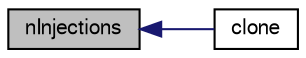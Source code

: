 digraph "nInjections"
{
  bgcolor="transparent";
  edge [fontname="FreeSans",fontsize="10",labelfontname="FreeSans",labelfontsize="10"];
  node [fontname="FreeSans",fontsize="10",shape=record];
  rankdir="LR";
  Node1468 [label="nInjections",height=0.2,width=0.4,color="black", fillcolor="grey75", style="filled", fontcolor="black"];
  Node1468 -> Node1469 [dir="back",color="midnightblue",fontsize="10",style="solid",fontname="FreeSans"];
  Node1469 [label="clone",height=0.2,width=0.4,color="black",URL="$a24074.html#ac6d7055f88f8ceb366a9f64d3ba635e0",tooltip="Construct and return a clone. "];
}
